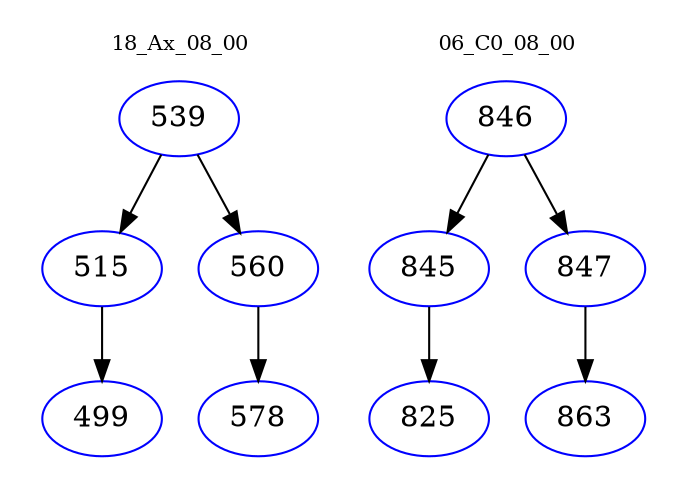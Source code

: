 digraph{
subgraph cluster_0 {
color = white
label = "18_Ax_08_00";
fontsize=10;
T0_539 [label="539", color="blue"]
T0_539 -> T0_515 [color="black"]
T0_515 [label="515", color="blue"]
T0_515 -> T0_499 [color="black"]
T0_499 [label="499", color="blue"]
T0_539 -> T0_560 [color="black"]
T0_560 [label="560", color="blue"]
T0_560 -> T0_578 [color="black"]
T0_578 [label="578", color="blue"]
}
subgraph cluster_1 {
color = white
label = "06_C0_08_00";
fontsize=10;
T1_846 [label="846", color="blue"]
T1_846 -> T1_845 [color="black"]
T1_845 [label="845", color="blue"]
T1_845 -> T1_825 [color="black"]
T1_825 [label="825", color="blue"]
T1_846 -> T1_847 [color="black"]
T1_847 [label="847", color="blue"]
T1_847 -> T1_863 [color="black"]
T1_863 [label="863", color="blue"]
}
}
